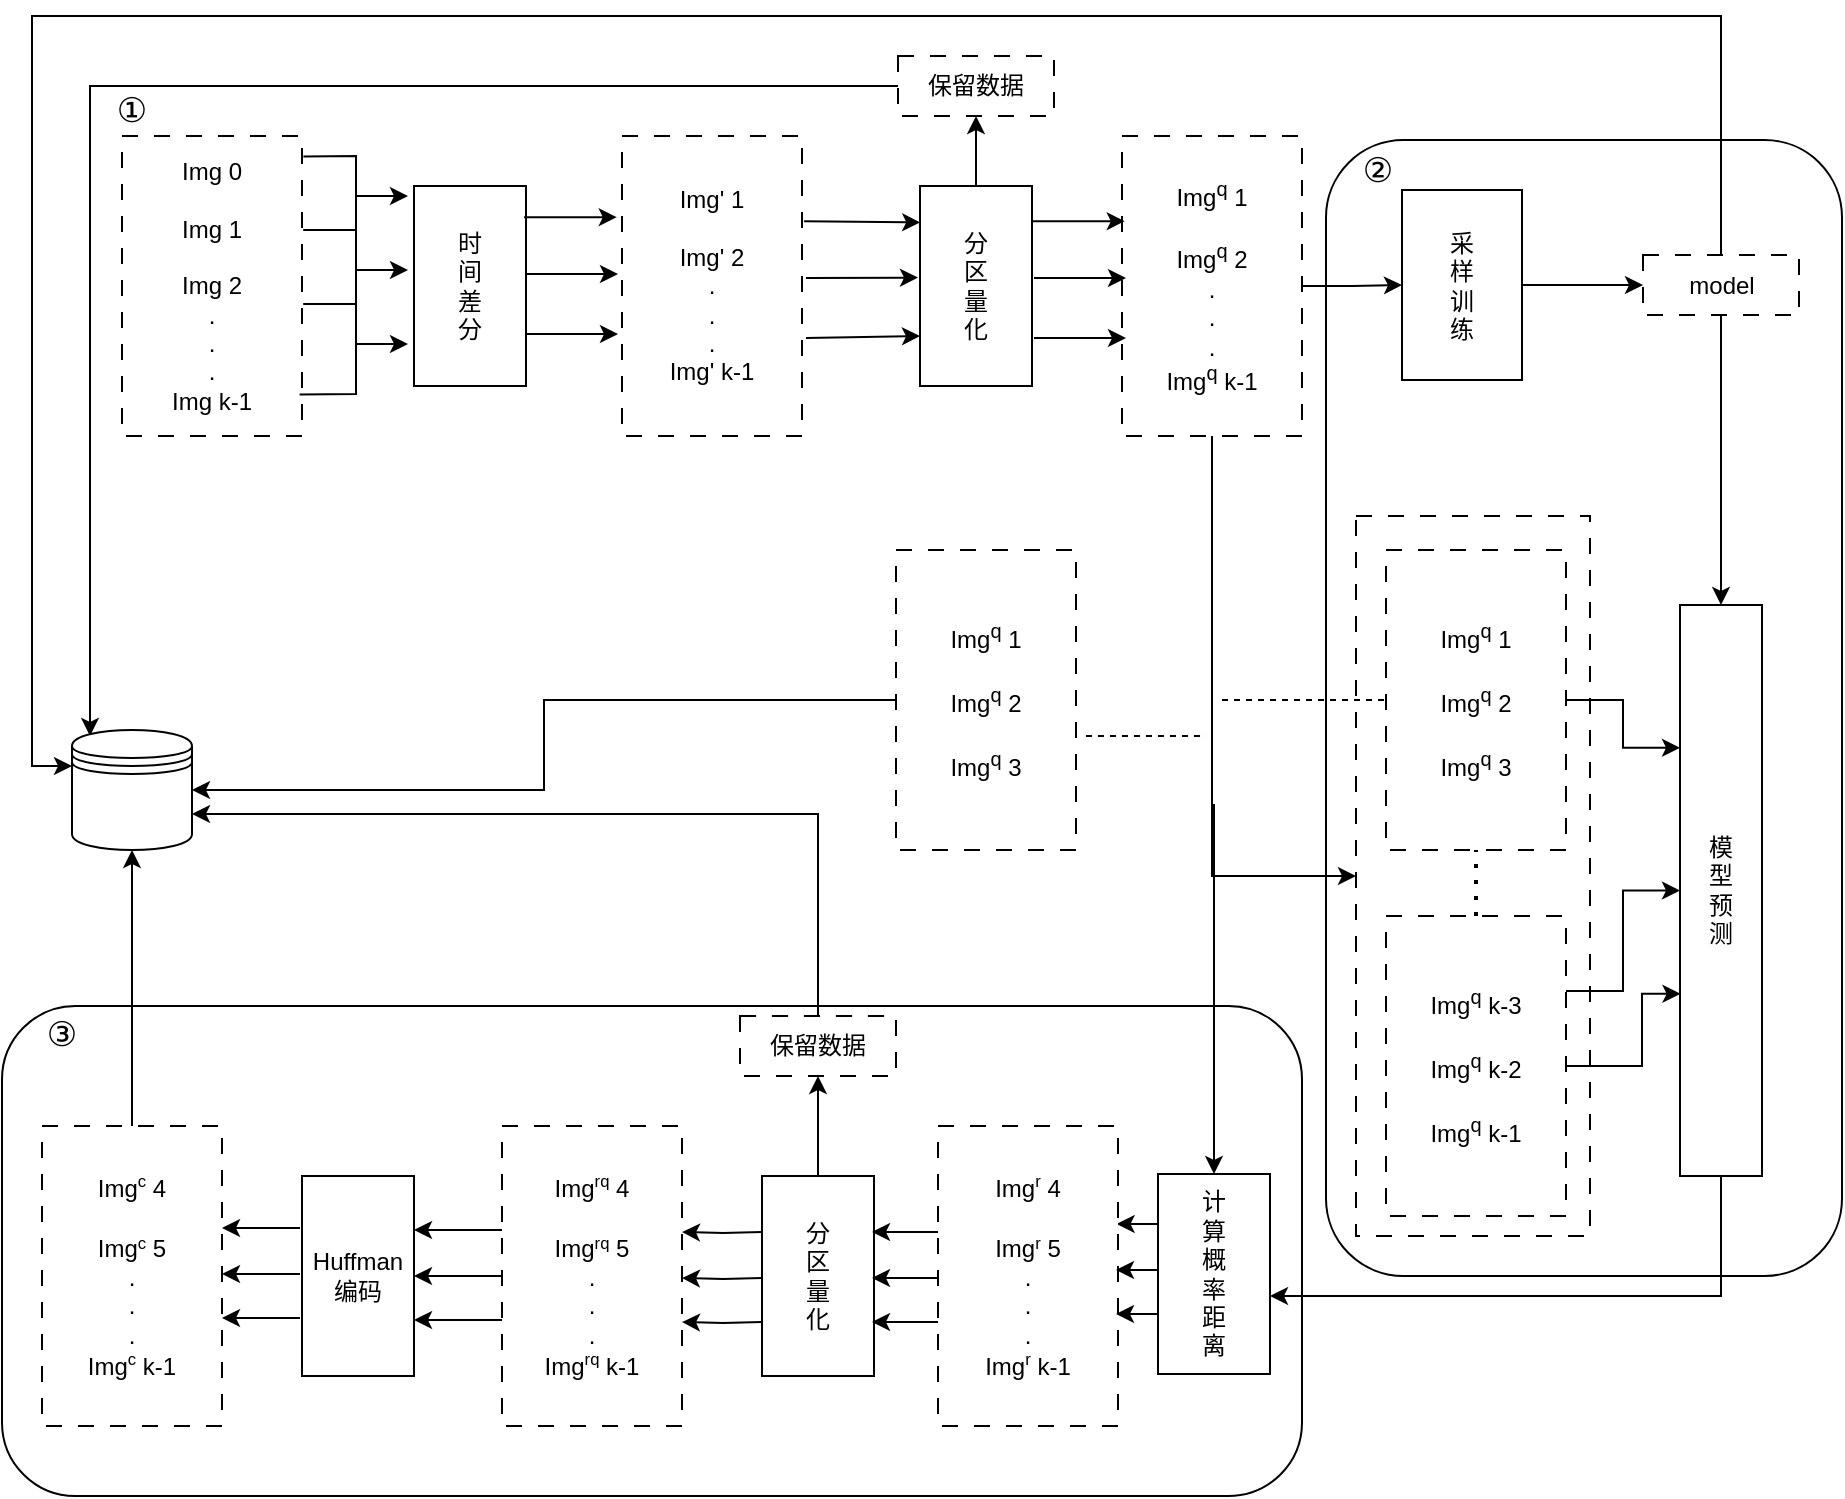 <mxfile version="21.1.1" type="github">
  <diagram name="第 1 页" id="PiPokklhCkE811HuMij5">
    <mxGraphModel dx="1050" dy="548" grid="1" gridSize="10" guides="1" tooltips="1" connect="1" arrows="1" fold="1" page="1" pageScale="1" pageWidth="827" pageHeight="1169" math="0" shadow="0">
      <root>
        <mxCell id="0" />
        <mxCell id="1" parent="0" />
        <mxCell id="Mir_E7Igg_2pSfrO82Oi-24" value="" style="rounded=1;whiteSpace=wrap;html=1;" vertex="1" parent="1">
          <mxGeometry x="50" y="515" width="650" height="245" as="geometry" />
        </mxCell>
        <mxCell id="Mir_E7Igg_2pSfrO82Oi-23" value="" style="rounded=1;whiteSpace=wrap;html=1;" vertex="1" parent="1">
          <mxGeometry x="712" y="82" width="258" height="568" as="geometry" />
        </mxCell>
        <mxCell id="Mir_E7Igg_2pSfrO82Oi-10" value="" style="rounded=0;whiteSpace=wrap;html=1;dashed=1;dashPattern=8 8;" vertex="1" parent="1">
          <mxGeometry x="727" y="270" width="117" height="360" as="geometry" />
        </mxCell>
        <mxCell id="Mir_E7Igg_2pSfrO82Oi-1" value="Img 0&lt;br&gt;&lt;br&gt;Img 1&lt;br&gt;&lt;br&gt;Img 2&lt;br&gt;.&lt;br&gt;.&lt;br&gt;.&lt;br&gt;Img k-1" style="rounded=0;whiteSpace=wrap;html=1;dashed=1;dashPattern=8 8;" vertex="1" parent="1">
          <mxGeometry x="110" y="80" width="90" height="150" as="geometry" />
        </mxCell>
        <mxCell id="Mir_E7Igg_2pSfrO82Oi-2" value="时&lt;br&gt;间&lt;br&gt;差&lt;br&gt;分" style="rounded=0;whiteSpace=wrap;html=1;" vertex="1" parent="1">
          <mxGeometry x="256" y="105" width="56" height="100" as="geometry" />
        </mxCell>
        <mxCell id="Mir_E7Igg_2pSfrO82Oi-3" value="Img&#39; 1&lt;br&gt;&lt;br&gt;Img&#39; 2&lt;br&gt;.&lt;br&gt;.&lt;br&gt;.&lt;br&gt;Img&#39; k-1" style="rounded=0;whiteSpace=wrap;html=1;dashed=1;dashPattern=8 8;" vertex="1" parent="1">
          <mxGeometry x="360" y="80" width="90" height="150" as="geometry" />
        </mxCell>
        <mxCell id="Mir_E7Igg_2pSfrO82Oi-45" value="" style="edgeStyle=orthogonalEdgeStyle;rounded=0;orthogonalLoop=1;jettySize=auto;html=1;" edge="1" parent="1" source="Mir_E7Igg_2pSfrO82Oi-4" target="Mir_E7Igg_2pSfrO82Oi-6">
          <mxGeometry relative="1" as="geometry" />
        </mxCell>
        <mxCell id="Mir_E7Igg_2pSfrO82Oi-4" value="分&lt;br&gt;区&lt;br&gt;量&lt;br&gt;化" style="rounded=0;whiteSpace=wrap;html=1;" vertex="1" parent="1">
          <mxGeometry x="509" y="105" width="56" height="100" as="geometry" />
        </mxCell>
        <mxCell id="Mir_E7Igg_2pSfrO82Oi-46" style="edgeStyle=orthogonalEdgeStyle;rounded=0;orthogonalLoop=1;jettySize=auto;html=1;exitX=1;exitY=0.5;exitDx=0;exitDy=0;" edge="1" parent="1" source="Mir_E7Igg_2pSfrO82Oi-5" target="Mir_E7Igg_2pSfrO82Oi-7">
          <mxGeometry relative="1" as="geometry" />
        </mxCell>
        <mxCell id="Mir_E7Igg_2pSfrO82Oi-48" style="edgeStyle=orthogonalEdgeStyle;rounded=0;orthogonalLoop=1;jettySize=auto;html=1;exitX=0.5;exitY=1;exitDx=0;exitDy=0;" edge="1" parent="1" source="Mir_E7Igg_2pSfrO82Oi-5" target="Mir_E7Igg_2pSfrO82Oi-14">
          <mxGeometry relative="1" as="geometry" />
        </mxCell>
        <mxCell id="Mir_E7Igg_2pSfrO82Oi-49" style="edgeStyle=orthogonalEdgeStyle;rounded=0;orthogonalLoop=1;jettySize=auto;html=1;exitX=0.5;exitY=1;exitDx=0;exitDy=0;entryX=0;entryY=0.5;entryDx=0;entryDy=0;" edge="1" parent="1" source="Mir_E7Igg_2pSfrO82Oi-5" target="Mir_E7Igg_2pSfrO82Oi-10">
          <mxGeometry relative="1" as="geometry" />
        </mxCell>
        <mxCell id="Mir_E7Igg_2pSfrO82Oi-5" value="Img&lt;sup&gt;q&lt;/sup&gt; 1&lt;br&gt;&lt;br&gt;Img&lt;sup&gt;q&lt;/sup&gt; 2&lt;br&gt;.&lt;br&gt;.&lt;br&gt;.&lt;br&gt;Img&lt;sup&gt;q&lt;/sup&gt; k-1" style="rounded=0;whiteSpace=wrap;html=1;dashed=1;dashPattern=8 8;" vertex="1" parent="1">
          <mxGeometry x="610" y="80" width="90" height="150" as="geometry" />
        </mxCell>
        <mxCell id="Mir_E7Igg_2pSfrO82Oi-81" style="edgeStyle=orthogonalEdgeStyle;rounded=0;orthogonalLoop=1;jettySize=auto;html=1;exitX=0;exitY=0.5;exitDx=0;exitDy=0;entryX=0.15;entryY=0.05;entryDx=0;entryDy=0;entryPerimeter=0;" edge="1" parent="1" source="Mir_E7Igg_2pSfrO82Oi-6" target="Mir_E7Igg_2pSfrO82Oi-22">
          <mxGeometry relative="1" as="geometry" />
        </mxCell>
        <mxCell id="Mir_E7Igg_2pSfrO82Oi-6" value="保留数据" style="rounded=0;whiteSpace=wrap;html=1;dashed=1;dashPattern=8 8;" vertex="1" parent="1">
          <mxGeometry x="498" y="40" width="78" height="30" as="geometry" />
        </mxCell>
        <mxCell id="Mir_E7Igg_2pSfrO82Oi-47" style="edgeStyle=orthogonalEdgeStyle;rounded=0;orthogonalLoop=1;jettySize=auto;html=1;exitX=1;exitY=0.5;exitDx=0;exitDy=0;" edge="1" parent="1" source="Mir_E7Igg_2pSfrO82Oi-7" target="Mir_E7Igg_2pSfrO82Oi-12">
          <mxGeometry relative="1" as="geometry" />
        </mxCell>
        <mxCell id="Mir_E7Igg_2pSfrO82Oi-7" value="采&lt;br&gt;样&lt;br&gt;训&lt;br&gt;练" style="rounded=0;whiteSpace=wrap;html=1;" vertex="1" parent="1">
          <mxGeometry x="750" y="107" width="60" height="95" as="geometry" />
        </mxCell>
        <mxCell id="Mir_E7Igg_2pSfrO82Oi-51" style="edgeStyle=orthogonalEdgeStyle;rounded=0;orthogonalLoop=1;jettySize=auto;html=1;exitX=1;exitY=0.5;exitDx=0;exitDy=0;entryX=0;entryY=0.25;entryDx=0;entryDy=0;" edge="1" parent="1" source="Mir_E7Igg_2pSfrO82Oi-8" target="Mir_E7Igg_2pSfrO82Oi-13">
          <mxGeometry relative="1" as="geometry" />
        </mxCell>
        <mxCell id="Mir_E7Igg_2pSfrO82Oi-8" value="Img&lt;sup&gt;q&lt;/sup&gt; 1&lt;br&gt;&lt;br&gt;Img&lt;sup&gt;q&lt;/sup&gt; 2&lt;br&gt;&lt;br&gt;Img&lt;sup&gt;q&lt;/sup&gt;&amp;nbsp;3" style="rounded=0;whiteSpace=wrap;html=1;dashed=1;dashPattern=8 8;" vertex="1" parent="1">
          <mxGeometry x="742" y="287" width="90" height="150" as="geometry" />
        </mxCell>
        <mxCell id="Mir_E7Igg_2pSfrO82Oi-52" style="edgeStyle=orthogonalEdgeStyle;rounded=0;orthogonalLoop=1;jettySize=auto;html=1;exitX=1;exitY=0.5;exitDx=0;exitDy=0;entryX=0.006;entryY=0.681;entryDx=0;entryDy=0;entryPerimeter=0;" edge="1" parent="1" source="Mir_E7Igg_2pSfrO82Oi-9" target="Mir_E7Igg_2pSfrO82Oi-13">
          <mxGeometry relative="1" as="geometry">
            <Array as="points">
              <mxPoint x="870" y="545" />
              <mxPoint x="870" y="509" />
            </Array>
          </mxGeometry>
        </mxCell>
        <mxCell id="Mir_E7Igg_2pSfrO82Oi-53" style="edgeStyle=orthogonalEdgeStyle;rounded=0;orthogonalLoop=1;jettySize=auto;html=1;exitX=1;exitY=0.25;exitDx=0;exitDy=0;entryX=0;entryY=0.5;entryDx=0;entryDy=0;" edge="1" parent="1" source="Mir_E7Igg_2pSfrO82Oi-9" target="Mir_E7Igg_2pSfrO82Oi-13">
          <mxGeometry relative="1" as="geometry" />
        </mxCell>
        <mxCell id="Mir_E7Igg_2pSfrO82Oi-9" value="Img&lt;sup&gt;q&lt;/sup&gt;&amp;nbsp;k-3&lt;br&gt;&lt;br&gt;Img&lt;sup&gt;q&lt;/sup&gt;&amp;nbsp;k-2&lt;br&gt;&lt;br&gt;Img&lt;sup&gt;q&lt;/sup&gt;&amp;nbsp;k-1" style="rounded=0;whiteSpace=wrap;html=1;dashed=1;dashPattern=8 8;" vertex="1" parent="1">
          <mxGeometry x="742" y="470" width="90" height="150" as="geometry" />
        </mxCell>
        <mxCell id="Mir_E7Igg_2pSfrO82Oi-11" value="" style="endArrow=none;dashed=1;html=1;dashPattern=1 3;strokeWidth=2;rounded=0;entryX=0.5;entryY=1;entryDx=0;entryDy=0;" edge="1" parent="1" source="Mir_E7Igg_2pSfrO82Oi-9" target="Mir_E7Igg_2pSfrO82Oi-8">
          <mxGeometry width="50" height="50" relative="1" as="geometry">
            <mxPoint x="384" y="500" as="sourcePoint" />
            <mxPoint x="434" y="450" as="targetPoint" />
          </mxGeometry>
        </mxCell>
        <mxCell id="Mir_E7Igg_2pSfrO82Oi-54" style="edgeStyle=orthogonalEdgeStyle;rounded=0;orthogonalLoop=1;jettySize=auto;html=1;" edge="1" parent="1" source="Mir_E7Igg_2pSfrO82Oi-12" target="Mir_E7Igg_2pSfrO82Oi-13">
          <mxGeometry relative="1" as="geometry" />
        </mxCell>
        <mxCell id="Mir_E7Igg_2pSfrO82Oi-83" style="edgeStyle=orthogonalEdgeStyle;rounded=0;orthogonalLoop=1;jettySize=auto;html=1;entryX=0;entryY=0.3;entryDx=0;entryDy=0;" edge="1" parent="1" source="Mir_E7Igg_2pSfrO82Oi-12" target="Mir_E7Igg_2pSfrO82Oi-22">
          <mxGeometry relative="1" as="geometry">
            <mxPoint x="909.5" y="10" as="targetPoint" />
            <Array as="points">
              <mxPoint x="910" y="20" />
              <mxPoint x="65" y="20" />
              <mxPoint x="65" y="395" />
            </Array>
          </mxGeometry>
        </mxCell>
        <mxCell id="Mir_E7Igg_2pSfrO82Oi-12" value="model" style="rounded=0;whiteSpace=wrap;html=1;dashed=1;dashPattern=8 8;" vertex="1" parent="1">
          <mxGeometry x="870.5" y="139.5" width="78" height="30" as="geometry" />
        </mxCell>
        <mxCell id="Mir_E7Igg_2pSfrO82Oi-55" style="edgeStyle=orthogonalEdgeStyle;rounded=0;orthogonalLoop=1;jettySize=auto;html=1;exitX=0.5;exitY=1;exitDx=0;exitDy=0;" edge="1" parent="1" source="Mir_E7Igg_2pSfrO82Oi-13" target="Mir_E7Igg_2pSfrO82Oi-14">
          <mxGeometry relative="1" as="geometry">
            <Array as="points">
              <mxPoint x="910" y="660" />
            </Array>
          </mxGeometry>
        </mxCell>
        <mxCell id="Mir_E7Igg_2pSfrO82Oi-13" value="模&lt;br&gt;型&lt;br&gt;预&lt;br&gt;测" style="rounded=0;whiteSpace=wrap;html=1;" vertex="1" parent="1">
          <mxGeometry x="889" y="314.5" width="41" height="285.5" as="geometry" />
        </mxCell>
        <mxCell id="Mir_E7Igg_2pSfrO82Oi-57" style="edgeStyle=orthogonalEdgeStyle;rounded=0;orthogonalLoop=1;jettySize=auto;html=1;exitX=0;exitY=0.25;exitDx=0;exitDy=0;entryX=0.992;entryY=0.324;entryDx=0;entryDy=0;entryPerimeter=0;" edge="1" parent="1" source="Mir_E7Igg_2pSfrO82Oi-14" target="Mir_E7Igg_2pSfrO82Oi-16">
          <mxGeometry relative="1" as="geometry" />
        </mxCell>
        <mxCell id="Mir_E7Igg_2pSfrO82Oi-14" value="计&lt;br&gt;算&lt;br&gt;概&lt;br&gt;率&lt;br&gt;距&lt;br&gt;离" style="rounded=0;whiteSpace=wrap;html=1;" vertex="1" parent="1">
          <mxGeometry x="628" y="599" width="56" height="100" as="geometry" />
        </mxCell>
        <mxCell id="Mir_E7Igg_2pSfrO82Oi-78" style="edgeStyle=orthogonalEdgeStyle;rounded=0;orthogonalLoop=1;jettySize=auto;html=1;exitX=0;exitY=0.5;exitDx=0;exitDy=0;" edge="1" parent="1" source="Mir_E7Igg_2pSfrO82Oi-15" target="Mir_E7Igg_2pSfrO82Oi-22">
          <mxGeometry relative="1" as="geometry" />
        </mxCell>
        <mxCell id="Mir_E7Igg_2pSfrO82Oi-15" value="Img&lt;sup&gt;q&lt;/sup&gt; 1&lt;br&gt;&lt;br&gt;Img&lt;sup&gt;q&lt;/sup&gt; 2&lt;br&gt;&lt;br&gt;Img&lt;sup&gt;q&lt;/sup&gt;&amp;nbsp;3" style="rounded=0;whiteSpace=wrap;html=1;dashed=1;dashPattern=8 8;" vertex="1" parent="1">
          <mxGeometry x="497" y="287" width="90" height="150" as="geometry" />
        </mxCell>
        <mxCell id="Mir_E7Igg_2pSfrO82Oi-16" value="Img&lt;span style=&quot;font-size: 10px;&quot;&gt;&lt;sup&gt;r&lt;/sup&gt;&lt;/span&gt;&amp;nbsp;4&lt;br&gt;&lt;br&gt;Img&lt;span style=&quot;font-size: 10px;&quot;&gt;&lt;sup&gt;r&lt;/sup&gt;&lt;/span&gt;&amp;nbsp;5&lt;br&gt;.&lt;br&gt;.&lt;br&gt;.&lt;br&gt;Img&lt;span style=&quot;font-size: 10px;&quot;&gt;&lt;sup&gt;r&lt;/sup&gt;&lt;/span&gt;&amp;nbsp;k-1" style="rounded=0;whiteSpace=wrap;html=1;dashed=1;dashPattern=8 8;" vertex="1" parent="1">
          <mxGeometry x="518" y="575" width="90" height="150" as="geometry" />
        </mxCell>
        <mxCell id="Mir_E7Igg_2pSfrO82Oi-77" style="edgeStyle=orthogonalEdgeStyle;rounded=0;orthogonalLoop=1;jettySize=auto;html=1;exitX=0.5;exitY=0;exitDx=0;exitDy=0;entryX=0.5;entryY=1;entryDx=0;entryDy=0;" edge="1" parent="1" source="Mir_E7Igg_2pSfrO82Oi-17" target="Mir_E7Igg_2pSfrO82Oi-21">
          <mxGeometry relative="1" as="geometry" />
        </mxCell>
        <mxCell id="Mir_E7Igg_2pSfrO82Oi-17" value="分&lt;br&gt;区&lt;br&gt;量&lt;br&gt;化" style="rounded=0;whiteSpace=wrap;html=1;" vertex="1" parent="1">
          <mxGeometry x="430" y="600" width="56" height="100" as="geometry" />
        </mxCell>
        <mxCell id="Mir_E7Igg_2pSfrO82Oi-18" value="Img&lt;span style=&quot;font-size: 10px;&quot;&gt;&lt;sup&gt;rq&lt;/sup&gt;&lt;/span&gt;&amp;nbsp;4&lt;br&gt;&lt;br&gt;Img&lt;span style=&quot;font-size: 10px;&quot;&gt;&lt;sup&gt;rq&lt;/sup&gt;&lt;/span&gt;&amp;nbsp;5&lt;br&gt;.&lt;br&gt;.&lt;br&gt;.&lt;br&gt;Img&lt;span style=&quot;font-size: 10px;&quot;&gt;&lt;sup&gt;rq&lt;/sup&gt;&lt;/span&gt;&amp;nbsp;k-1" style="rounded=0;whiteSpace=wrap;html=1;dashed=1;dashPattern=8 8;" vertex="1" parent="1">
          <mxGeometry x="300" y="575" width="90" height="150" as="geometry" />
        </mxCell>
        <mxCell id="Mir_E7Igg_2pSfrO82Oi-19" value="Huffman&lt;br&gt;编码" style="rounded=0;whiteSpace=wrap;html=1;" vertex="1" parent="1">
          <mxGeometry x="200" y="600" width="56" height="100" as="geometry" />
        </mxCell>
        <mxCell id="Mir_E7Igg_2pSfrO82Oi-76" style="edgeStyle=orthogonalEdgeStyle;rounded=0;orthogonalLoop=1;jettySize=auto;html=1;entryX=0.5;entryY=1;entryDx=0;entryDy=0;" edge="1" parent="1" source="Mir_E7Igg_2pSfrO82Oi-20" target="Mir_E7Igg_2pSfrO82Oi-22">
          <mxGeometry relative="1" as="geometry" />
        </mxCell>
        <mxCell id="Mir_E7Igg_2pSfrO82Oi-20" value="Img&lt;span style=&quot;font-size: 10px;&quot;&gt;&lt;sup&gt;c&lt;/sup&gt;&lt;/span&gt;&amp;nbsp;4&lt;br&gt;&lt;br&gt;Img&lt;span style=&quot;font-size: 10px;&quot;&gt;&lt;sup&gt;c&lt;/sup&gt;&lt;/span&gt;&amp;nbsp;5&lt;br&gt;.&lt;br&gt;.&lt;br&gt;.&lt;br&gt;Img&lt;span style=&quot;font-size: 10px;&quot;&gt;&lt;sup&gt;c&lt;/sup&gt;&lt;/span&gt;&amp;nbsp;k-1" style="rounded=0;whiteSpace=wrap;html=1;dashed=1;dashPattern=8 8;" vertex="1" parent="1">
          <mxGeometry x="70" y="575" width="90" height="150" as="geometry" />
        </mxCell>
        <mxCell id="Mir_E7Igg_2pSfrO82Oi-80" style="edgeStyle=orthogonalEdgeStyle;rounded=0;orthogonalLoop=1;jettySize=auto;html=1;exitX=0.5;exitY=0;exitDx=0;exitDy=0;entryX=1;entryY=0.7;entryDx=0;entryDy=0;" edge="1" parent="1" source="Mir_E7Igg_2pSfrO82Oi-21" target="Mir_E7Igg_2pSfrO82Oi-22">
          <mxGeometry relative="1" as="geometry" />
        </mxCell>
        <mxCell id="Mir_E7Igg_2pSfrO82Oi-21" value="保留数据" style="rounded=0;whiteSpace=wrap;html=1;dashed=1;dashPattern=8 8;" vertex="1" parent="1">
          <mxGeometry x="419" y="520" width="78" height="30" as="geometry" />
        </mxCell>
        <mxCell id="Mir_E7Igg_2pSfrO82Oi-22" value="" style="shape=datastore;whiteSpace=wrap;html=1;" vertex="1" parent="1">
          <mxGeometry x="85" y="377" width="60" height="60" as="geometry" />
        </mxCell>
        <mxCell id="Mir_E7Igg_2pSfrO82Oi-27" value="" style="endArrow=classic;html=1;rounded=0;exitX=1.008;exitY=0.068;exitDx=0;exitDy=0;exitPerimeter=0;" edge="1" parent="1" source="Mir_E7Igg_2pSfrO82Oi-1">
          <mxGeometry width="50" height="50" relative="1" as="geometry">
            <mxPoint x="200.6" y="90.05" as="sourcePoint" />
            <mxPoint x="253" y="110" as="targetPoint" />
            <Array as="points">
              <mxPoint x="227" y="90" />
              <mxPoint x="227" y="110" />
            </Array>
          </mxGeometry>
        </mxCell>
        <mxCell id="Mir_E7Igg_2pSfrO82Oi-28" value="" style="endArrow=classic;html=1;rounded=0;exitX=1.04;exitY=0.067;exitDx=0;exitDy=0;exitPerimeter=0;" edge="1" parent="1">
          <mxGeometry width="50" height="50" relative="1" as="geometry">
            <mxPoint x="200.6" y="127.05" as="sourcePoint" />
            <mxPoint x="253" y="147" as="targetPoint" />
            <Array as="points">
              <mxPoint x="227" y="127" />
              <mxPoint x="227" y="147" />
            </Array>
          </mxGeometry>
        </mxCell>
        <mxCell id="Mir_E7Igg_2pSfrO82Oi-30" value="" style="endArrow=none;html=1;rounded=0;" edge="1" parent="1">
          <mxGeometry width="50" height="50" relative="1" as="geometry">
            <mxPoint x="227" y="130" as="sourcePoint" />
            <mxPoint x="227" y="110" as="targetPoint" />
          </mxGeometry>
        </mxCell>
        <mxCell id="Mir_E7Igg_2pSfrO82Oi-31" value="" style="endArrow=classic;html=1;rounded=0;exitX=1.04;exitY=0.067;exitDx=0;exitDy=0;exitPerimeter=0;" edge="1" parent="1">
          <mxGeometry width="50" height="50" relative="1" as="geometry">
            <mxPoint x="200.6" y="164.05" as="sourcePoint" />
            <mxPoint x="253" y="184" as="targetPoint" />
            <Array as="points">
              <mxPoint x="227" y="164" />
              <mxPoint x="227" y="184" />
            </Array>
          </mxGeometry>
        </mxCell>
        <mxCell id="Mir_E7Igg_2pSfrO82Oi-34" value="" style="endArrow=none;html=1;rounded=0;" edge="1" parent="1">
          <mxGeometry width="50" height="50" relative="1" as="geometry">
            <mxPoint x="227" y="165" as="sourcePoint" />
            <mxPoint x="227" y="145" as="targetPoint" />
          </mxGeometry>
        </mxCell>
        <mxCell id="Mir_E7Igg_2pSfrO82Oi-35" value="" style="endArrow=none;html=1;rounded=0;exitX=1.02;exitY=0.862;exitDx=0;exitDy=0;exitPerimeter=0;" edge="1" parent="1">
          <mxGeometry width="50" height="50" relative="1" as="geometry">
            <mxPoint x="198.8" y="209.3" as="sourcePoint" />
            <mxPoint x="227" y="180" as="targetPoint" />
            <Array as="points">
              <mxPoint x="227" y="209" />
            </Array>
          </mxGeometry>
        </mxCell>
        <mxCell id="Mir_E7Igg_2pSfrO82Oi-36" value="" style="endArrow=classic;html=1;rounded=0;entryX=-0.029;entryY=0.204;entryDx=0;entryDy=0;entryPerimeter=0;exitX=0.983;exitY=0.056;exitDx=0;exitDy=0;exitPerimeter=0;" edge="1" parent="1">
          <mxGeometry width="50" height="50" relative="1" as="geometry">
            <mxPoint x="311.048" y="120.6" as="sourcePoint" />
            <mxPoint x="357.39" y="120.6" as="targetPoint" />
          </mxGeometry>
        </mxCell>
        <mxCell id="Mir_E7Igg_2pSfrO82Oi-37" value="" style="endArrow=classic;html=1;rounded=0;entryX=-0.029;entryY=0.204;entryDx=0;entryDy=0;entryPerimeter=0;exitX=0.983;exitY=0.056;exitDx=0;exitDy=0;exitPerimeter=0;" edge="1" parent="1">
          <mxGeometry width="50" height="50" relative="1" as="geometry">
            <mxPoint x="312" y="149" as="sourcePoint" />
            <mxPoint x="358" y="149" as="targetPoint" />
          </mxGeometry>
        </mxCell>
        <mxCell id="Mir_E7Igg_2pSfrO82Oi-38" value="" style="endArrow=classic;html=1;rounded=0;entryX=-0.029;entryY=0.204;entryDx=0;entryDy=0;entryPerimeter=0;exitX=0.983;exitY=0.056;exitDx=0;exitDy=0;exitPerimeter=0;" edge="1" parent="1">
          <mxGeometry width="50" height="50" relative="1" as="geometry">
            <mxPoint x="312" y="179" as="sourcePoint" />
            <mxPoint x="358" y="179" as="targetPoint" />
          </mxGeometry>
        </mxCell>
        <mxCell id="Mir_E7Igg_2pSfrO82Oi-39" value="" style="endArrow=classic;html=1;rounded=0;exitX=0.983;exitY=0.056;exitDx=0;exitDy=0;exitPerimeter=0;entryX=0.002;entryY=0.182;entryDx=0;entryDy=0;entryPerimeter=0;" edge="1" parent="1" target="Mir_E7Igg_2pSfrO82Oi-4">
          <mxGeometry width="50" height="50" relative="1" as="geometry">
            <mxPoint x="451.048" y="122.6" as="sourcePoint" />
            <mxPoint x="500" y="130" as="targetPoint" />
          </mxGeometry>
        </mxCell>
        <mxCell id="Mir_E7Igg_2pSfrO82Oi-40" value="" style="endArrow=classic;html=1;rounded=0;entryX=-0.018;entryY=0.458;entryDx=0;entryDy=0;entryPerimeter=0;exitX=0.983;exitY=0.056;exitDx=0;exitDy=0;exitPerimeter=0;" edge="1" parent="1" target="Mir_E7Igg_2pSfrO82Oi-4">
          <mxGeometry width="50" height="50" relative="1" as="geometry">
            <mxPoint x="452" y="151" as="sourcePoint" />
            <mxPoint x="498" y="151" as="targetPoint" />
          </mxGeometry>
        </mxCell>
        <mxCell id="Mir_E7Igg_2pSfrO82Oi-41" value="" style="endArrow=classic;html=1;rounded=0;entryX=0;entryY=0.75;entryDx=0;entryDy=0;exitX=0.983;exitY=0.056;exitDx=0;exitDy=0;exitPerimeter=0;" edge="1" parent="1" target="Mir_E7Igg_2pSfrO82Oi-4">
          <mxGeometry width="50" height="50" relative="1" as="geometry">
            <mxPoint x="452" y="181" as="sourcePoint" />
            <mxPoint x="498" y="181" as="targetPoint" />
          </mxGeometry>
        </mxCell>
        <mxCell id="Mir_E7Igg_2pSfrO82Oi-42" value="" style="endArrow=classic;html=1;rounded=0;entryX=-0.029;entryY=0.204;entryDx=0;entryDy=0;entryPerimeter=0;exitX=0.983;exitY=0.056;exitDx=0;exitDy=0;exitPerimeter=0;" edge="1" parent="1">
          <mxGeometry width="50" height="50" relative="1" as="geometry">
            <mxPoint x="565.048" y="122.6" as="sourcePoint" />
            <mxPoint x="611.39" y="122.6" as="targetPoint" />
          </mxGeometry>
        </mxCell>
        <mxCell id="Mir_E7Igg_2pSfrO82Oi-43" value="" style="endArrow=classic;html=1;rounded=0;entryX=-0.029;entryY=0.204;entryDx=0;entryDy=0;entryPerimeter=0;exitX=0.983;exitY=0.056;exitDx=0;exitDy=0;exitPerimeter=0;" edge="1" parent="1">
          <mxGeometry width="50" height="50" relative="1" as="geometry">
            <mxPoint x="566" y="151" as="sourcePoint" />
            <mxPoint x="612" y="151" as="targetPoint" />
          </mxGeometry>
        </mxCell>
        <mxCell id="Mir_E7Igg_2pSfrO82Oi-44" value="" style="endArrow=classic;html=1;rounded=0;entryX=-0.029;entryY=0.204;entryDx=0;entryDy=0;entryPerimeter=0;exitX=0.983;exitY=0.056;exitDx=0;exitDy=0;exitPerimeter=0;" edge="1" parent="1">
          <mxGeometry width="50" height="50" relative="1" as="geometry">
            <mxPoint x="566" y="181" as="sourcePoint" />
            <mxPoint x="612" y="181" as="targetPoint" />
          </mxGeometry>
        </mxCell>
        <mxCell id="Mir_E7Igg_2pSfrO82Oi-50" value="" style="endArrow=none;dashed=1;html=1;rounded=0;entryX=0;entryY=0.5;entryDx=0;entryDy=0;" edge="1" parent="1" target="Mir_E7Igg_2pSfrO82Oi-8">
          <mxGeometry width="50" height="50" relative="1" as="geometry">
            <mxPoint x="660" y="362" as="sourcePoint" />
            <mxPoint x="680" y="320" as="targetPoint" />
          </mxGeometry>
        </mxCell>
        <mxCell id="Mir_E7Igg_2pSfrO82Oi-58" style="edgeStyle=orthogonalEdgeStyle;rounded=0;orthogonalLoop=1;jettySize=auto;html=1;exitX=0;exitY=0.25;exitDx=0;exitDy=0;entryX=0.992;entryY=0.324;entryDx=0;entryDy=0;entryPerimeter=0;" edge="1" parent="1">
          <mxGeometry relative="1" as="geometry">
            <mxPoint x="628" y="647" as="sourcePoint" />
            <mxPoint x="607" y="647" as="targetPoint" />
          </mxGeometry>
        </mxCell>
        <mxCell id="Mir_E7Igg_2pSfrO82Oi-59" style="edgeStyle=orthogonalEdgeStyle;rounded=0;orthogonalLoop=1;jettySize=auto;html=1;exitX=0;exitY=0.25;exitDx=0;exitDy=0;entryX=0.992;entryY=0.324;entryDx=0;entryDy=0;entryPerimeter=0;" edge="1" parent="1">
          <mxGeometry relative="1" as="geometry">
            <mxPoint x="628" y="669" as="sourcePoint" />
            <mxPoint x="607" y="669" as="targetPoint" />
          </mxGeometry>
        </mxCell>
        <mxCell id="Mir_E7Igg_2pSfrO82Oi-63" value="" style="group" vertex="1" connectable="0" parent="1">
          <mxGeometry x="485" y="628" width="33" height="45" as="geometry" />
        </mxCell>
        <mxCell id="Mir_E7Igg_2pSfrO82Oi-60" style="edgeStyle=orthogonalEdgeStyle;rounded=0;orthogonalLoop=1;jettySize=auto;html=1;exitX=0;exitY=0.25;exitDx=0;exitDy=0;entryX=0.992;entryY=0.324;entryDx=0;entryDy=0;entryPerimeter=0;" edge="1" parent="Mir_E7Igg_2pSfrO82Oi-63">
          <mxGeometry relative="1" as="geometry">
            <mxPoint x="33.0" as="sourcePoint" />
            <mxPoint as="targetPoint" />
          </mxGeometry>
        </mxCell>
        <mxCell id="Mir_E7Igg_2pSfrO82Oi-61" style="edgeStyle=orthogonalEdgeStyle;rounded=0;orthogonalLoop=1;jettySize=auto;html=1;exitX=0;exitY=0.25;exitDx=0;exitDy=0;entryX=0.992;entryY=0.324;entryDx=0;entryDy=0;entryPerimeter=0;" edge="1" parent="Mir_E7Igg_2pSfrO82Oi-63">
          <mxGeometry relative="1" as="geometry">
            <mxPoint x="33.0" y="23" as="sourcePoint" />
            <mxPoint y="23" as="targetPoint" />
          </mxGeometry>
        </mxCell>
        <mxCell id="Mir_E7Igg_2pSfrO82Oi-62" style="edgeStyle=orthogonalEdgeStyle;rounded=0;orthogonalLoop=1;jettySize=auto;html=1;exitX=0;exitY=0.25;exitDx=0;exitDy=0;entryX=0.992;entryY=0.324;entryDx=0;entryDy=0;entryPerimeter=0;" edge="1" parent="Mir_E7Igg_2pSfrO82Oi-63">
          <mxGeometry relative="1" as="geometry">
            <mxPoint x="33.0" y="45" as="sourcePoint" />
            <mxPoint y="45" as="targetPoint" />
          </mxGeometry>
        </mxCell>
        <mxCell id="Mir_E7Igg_2pSfrO82Oi-65" style="edgeStyle=orthogonalEdgeStyle;rounded=0;orthogonalLoop=1;jettySize=auto;html=1;exitX=0;exitY=0.25;exitDx=0;exitDy=0;entryX=0.992;entryY=0.324;entryDx=0;entryDy=0;entryPerimeter=0;" edge="1" parent="1">
          <mxGeometry relative="1" as="geometry">
            <mxPoint x="430" y="628" as="sourcePoint" />
            <mxPoint x="390" y="628" as="targetPoint" />
          </mxGeometry>
        </mxCell>
        <mxCell id="Mir_E7Igg_2pSfrO82Oi-66" style="edgeStyle=orthogonalEdgeStyle;rounded=0;orthogonalLoop=1;jettySize=auto;html=1;exitX=0;exitY=0.25;exitDx=0;exitDy=0;entryX=0.992;entryY=0.324;entryDx=0;entryDy=0;entryPerimeter=0;" edge="1" parent="1">
          <mxGeometry relative="1" as="geometry">
            <mxPoint x="430" y="651" as="sourcePoint" />
            <mxPoint x="390" y="651" as="targetPoint" />
          </mxGeometry>
        </mxCell>
        <mxCell id="Mir_E7Igg_2pSfrO82Oi-67" style="edgeStyle=orthogonalEdgeStyle;rounded=0;orthogonalLoop=1;jettySize=auto;html=1;exitX=0;exitY=0.25;exitDx=0;exitDy=0;entryX=0.992;entryY=0.324;entryDx=0;entryDy=0;entryPerimeter=0;" edge="1" parent="1">
          <mxGeometry relative="1" as="geometry">
            <mxPoint x="430" y="673" as="sourcePoint" />
            <mxPoint x="390" y="673" as="targetPoint" />
          </mxGeometry>
        </mxCell>
        <mxCell id="Mir_E7Igg_2pSfrO82Oi-68" value="" style="group" vertex="1" connectable="0" parent="1">
          <mxGeometry x="256" y="627" width="44" height="45" as="geometry" />
        </mxCell>
        <mxCell id="Mir_E7Igg_2pSfrO82Oi-69" style="edgeStyle=orthogonalEdgeStyle;rounded=0;orthogonalLoop=1;jettySize=auto;html=1;exitX=0;exitY=0.25;exitDx=0;exitDy=0;entryX=0.992;entryY=0.324;entryDx=0;entryDy=0;entryPerimeter=0;" edge="1" parent="Mir_E7Igg_2pSfrO82Oi-68">
          <mxGeometry relative="1" as="geometry">
            <mxPoint x="44.0" as="sourcePoint" />
            <mxPoint as="targetPoint" />
          </mxGeometry>
        </mxCell>
        <mxCell id="Mir_E7Igg_2pSfrO82Oi-70" style="edgeStyle=orthogonalEdgeStyle;rounded=0;orthogonalLoop=1;jettySize=auto;html=1;exitX=0;exitY=0.25;exitDx=0;exitDy=0;entryX=0.992;entryY=0.324;entryDx=0;entryDy=0;entryPerimeter=0;" edge="1" parent="Mir_E7Igg_2pSfrO82Oi-68">
          <mxGeometry relative="1" as="geometry">
            <mxPoint x="44.0" y="23" as="sourcePoint" />
            <mxPoint y="23" as="targetPoint" />
          </mxGeometry>
        </mxCell>
        <mxCell id="Mir_E7Igg_2pSfrO82Oi-71" style="edgeStyle=orthogonalEdgeStyle;rounded=0;orthogonalLoop=1;jettySize=auto;html=1;exitX=0;exitY=0.25;exitDx=0;exitDy=0;entryX=0.992;entryY=0.324;entryDx=0;entryDy=0;entryPerimeter=0;" edge="1" parent="Mir_E7Igg_2pSfrO82Oi-68">
          <mxGeometry relative="1" as="geometry">
            <mxPoint x="44.0" y="45" as="sourcePoint" />
            <mxPoint y="45" as="targetPoint" />
          </mxGeometry>
        </mxCell>
        <mxCell id="Mir_E7Igg_2pSfrO82Oi-72" value="" style="group" vertex="1" connectable="0" parent="1">
          <mxGeometry x="160" y="626" width="39" height="45" as="geometry" />
        </mxCell>
        <mxCell id="Mir_E7Igg_2pSfrO82Oi-73" style="edgeStyle=orthogonalEdgeStyle;rounded=0;orthogonalLoop=1;jettySize=auto;html=1;exitX=0;exitY=0.25;exitDx=0;exitDy=0;entryX=0.992;entryY=0.324;entryDx=0;entryDy=0;entryPerimeter=0;" edge="1" parent="Mir_E7Igg_2pSfrO82Oi-72">
          <mxGeometry relative="1" as="geometry">
            <mxPoint x="39.0" as="sourcePoint" />
            <mxPoint as="targetPoint" />
          </mxGeometry>
        </mxCell>
        <mxCell id="Mir_E7Igg_2pSfrO82Oi-74" style="edgeStyle=orthogonalEdgeStyle;rounded=0;orthogonalLoop=1;jettySize=auto;html=1;exitX=0;exitY=0.25;exitDx=0;exitDy=0;entryX=0.992;entryY=0.324;entryDx=0;entryDy=0;entryPerimeter=0;" edge="1" parent="Mir_E7Igg_2pSfrO82Oi-72">
          <mxGeometry relative="1" as="geometry">
            <mxPoint x="39.0" y="23" as="sourcePoint" />
            <mxPoint y="23" as="targetPoint" />
          </mxGeometry>
        </mxCell>
        <mxCell id="Mir_E7Igg_2pSfrO82Oi-75" style="edgeStyle=orthogonalEdgeStyle;rounded=0;orthogonalLoop=1;jettySize=auto;html=1;exitX=0;exitY=0.25;exitDx=0;exitDy=0;entryX=0.992;entryY=0.324;entryDx=0;entryDy=0;entryPerimeter=0;" edge="1" parent="Mir_E7Igg_2pSfrO82Oi-72">
          <mxGeometry relative="1" as="geometry">
            <mxPoint x="39.0" y="45" as="sourcePoint" />
            <mxPoint y="45" as="targetPoint" />
          </mxGeometry>
        </mxCell>
        <mxCell id="Mir_E7Igg_2pSfrO82Oi-79" value="" style="endArrow=none;dashed=1;html=1;rounded=0;exitX=1.033;exitY=0.62;exitDx=0;exitDy=0;exitPerimeter=0;" edge="1" parent="1">
          <mxGeometry width="50" height="50" relative="1" as="geometry">
            <mxPoint x="591.97" y="380" as="sourcePoint" />
            <mxPoint x="652" y="380" as="targetPoint" />
          </mxGeometry>
        </mxCell>
        <mxCell id="Mir_E7Igg_2pSfrO82Oi-84" value="&lt;font style=&quot;font-size: 17px;&quot;&gt;②&lt;/font&gt;" style="text;html=1;strokeColor=none;fillColor=none;align=center;verticalAlign=middle;whiteSpace=wrap;rounded=0;" vertex="1" parent="1">
          <mxGeometry x="708" y="83" width="60" height="30" as="geometry" />
        </mxCell>
        <mxCell id="Mir_E7Igg_2pSfrO82Oi-85" value="&lt;font style=&quot;font-size: 17px;&quot;&gt;③&lt;/font&gt;" style="text;html=1;strokeColor=none;fillColor=none;align=center;verticalAlign=middle;whiteSpace=wrap;rounded=0;" vertex="1" parent="1">
          <mxGeometry x="50" y="515" width="60" height="30" as="geometry" />
        </mxCell>
        <mxCell id="Mir_E7Igg_2pSfrO82Oi-86" value="&lt;font style=&quot;font-size: 17px;&quot;&gt;①&lt;/font&gt;" style="text;html=1;strokeColor=none;fillColor=none;align=center;verticalAlign=middle;whiteSpace=wrap;rounded=0;" vertex="1" parent="1">
          <mxGeometry x="85" y="53" width="60" height="30" as="geometry" />
        </mxCell>
      </root>
    </mxGraphModel>
  </diagram>
</mxfile>
